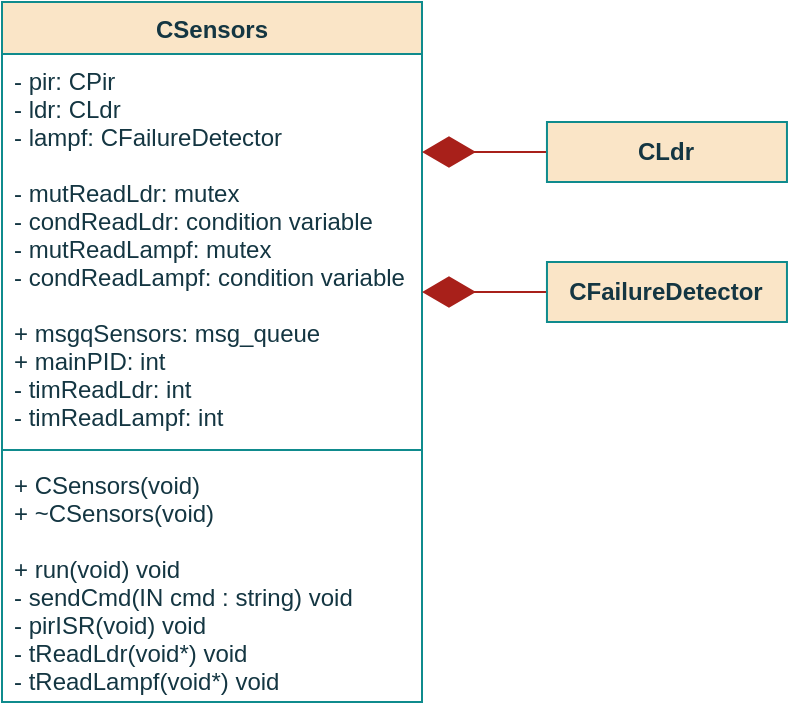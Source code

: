 <mxfile version="16.0.0" type="github" pages="7">
  <diagram id="fdSmBV78nnwIcxZWc0c9" name="class">
    <mxGraphModel dx="643" dy="364" grid="1" gridSize="10" guides="1" tooltips="1" connect="1" arrows="1" fold="1" page="1" pageScale="1" pageWidth="850" pageHeight="1100" math="0" shadow="0">
      <root>
        <mxCell id="0" />
        <mxCell id="1" parent="0" />
        <mxCell id="HV8fmyC_HNrwRBPpIRvl-1" value="CSensors" style="swimlane;fontStyle=1;align=center;verticalAlign=top;childLayout=stackLayout;horizontal=1;startSize=26;horizontalStack=0;resizeParent=1;resizeParentMax=0;resizeLast=0;collapsible=1;marginBottom=0;fillColor=#FAE5C7;strokeColor=#0F8B8D;fontColor=#143642;" vertex="1" parent="1">
          <mxGeometry x="320" y="80" width="210" height="350" as="geometry" />
        </mxCell>
        <mxCell id="HV8fmyC_HNrwRBPpIRvl-2" value="- pir: CPir&#xa;- ldr: CLdr&#xa;- lampf: CFailureDetector&#xa;&#xa;- mutReadLdr: mutex&#xa;- condReadLdr: condition variable&#xa;- mutReadLampf: mutex&#xa;- condReadLampf: condition variable&#xa;&#xa;+ msgqSensors: msg_queue&#xa;+ mainPID: int&#xa;- timReadLdr: int&#xa;- timReadLampf: int&#xa;&#xa;&#xa;" style="text;strokeColor=none;fillColor=none;align=left;verticalAlign=top;spacingLeft=4;spacingRight=4;overflow=hidden;rotatable=0;points=[[0,0.5],[1,0.5]];portConstraint=eastwest;fontColor=#143642;fontStyle=0" vertex="1" parent="HV8fmyC_HNrwRBPpIRvl-1">
          <mxGeometry y="26" width="210" height="194" as="geometry" />
        </mxCell>
        <mxCell id="HV8fmyC_HNrwRBPpIRvl-3" value="" style="line;strokeWidth=1;fillColor=none;align=left;verticalAlign=middle;spacingTop=-1;spacingLeft=3;spacingRight=3;rotatable=0;labelPosition=right;points=[];portConstraint=eastwest;labelBackgroundColor=#DAD2D8;strokeColor=#0F8B8D;fontColor=#143642;" vertex="1" parent="HV8fmyC_HNrwRBPpIRvl-1">
          <mxGeometry y="220" width="210" height="8" as="geometry" />
        </mxCell>
        <mxCell id="HV8fmyC_HNrwRBPpIRvl-4" value="+ CSensors(void)&#xa;+ ~CSensors(void)&#xa;&#xa;+ run(void) void&#xa;- sendCmd(IN cmd : string) void&#xa;- pirISR(void) void&#xa;- tReadLdr(void*) void&#xa;- tReadLampf(void*) void&#xa;&#xa;&#xa;&#xa;&#xa;" style="text;strokeColor=none;fillColor=none;align=left;verticalAlign=top;spacingLeft=4;spacingRight=4;overflow=hidden;rotatable=0;points=[[0,0.5],[1,0.5]];portConstraint=eastwest;fontColor=#143642;spacing=2;fontStyle=0" vertex="1" parent="HV8fmyC_HNrwRBPpIRvl-1">
          <mxGeometry y="228" width="210" height="122" as="geometry" />
        </mxCell>
        <mxCell id="HV8fmyC_HNrwRBPpIRvl-5" value="" style="endArrow=diamondThin;endFill=1;endSize=24;html=1;rounded=0;sketch=0;fontColor=#143642;strokeColor=#A8201A;fillColor=#FAE5C7;exitX=0;exitY=0.5;exitDx=0;exitDy=0;" edge="1" parent="1">
          <mxGeometry width="160" relative="1" as="geometry">
            <mxPoint x="592.48" y="155" as="sourcePoint" />
            <mxPoint x="530" y="155" as="targetPoint" />
          </mxGeometry>
        </mxCell>
        <mxCell id="HV8fmyC_HNrwRBPpIRvl-6" value="CLdr" style="rounded=0;whiteSpace=wrap;html=1;sketch=0;fontColor=#143642;strokeColor=#0F8B8D;fillColor=#FAE5C7;fontStyle=1" vertex="1" parent="1">
          <mxGeometry x="592.48" y="140" width="120" height="30" as="geometry" />
        </mxCell>
        <mxCell id="HV8fmyC_HNrwRBPpIRvl-7" value="" style="endArrow=diamondThin;endFill=1;endSize=24;html=1;rounded=0;sketch=0;fontColor=#143642;strokeColor=#A8201A;fillColor=#FAE5C7;exitX=0;exitY=0.5;exitDx=0;exitDy=0;" edge="1" parent="1">
          <mxGeometry width="160" relative="1" as="geometry">
            <mxPoint x="592.48" y="225" as="sourcePoint" />
            <mxPoint x="530" y="225" as="targetPoint" />
          </mxGeometry>
        </mxCell>
        <mxCell id="HV8fmyC_HNrwRBPpIRvl-8" value="CFailureDetector" style="rounded=0;whiteSpace=wrap;html=1;sketch=0;fontColor=#143642;strokeColor=#0F8B8D;fillColor=#FAE5C7;fontStyle=1" vertex="1" parent="1">
          <mxGeometry x="592.48" y="210" width="120" height="30" as="geometry" />
        </mxCell>
      </root>
    </mxGraphModel>
  </diagram>
  <diagram id="vo8CCdLDu9ror5AgPQNq" name="constructor">
    <mxGraphModel dx="771" dy="437" grid="1" gridSize="10" guides="1" tooltips="1" connect="1" arrows="1" fold="1" page="1" pageScale="1" pageWidth="850" pageHeight="1100" math="0" shadow="0">
      <root>
        <mxCell id="dY0yFO3wvzVGIZuMnCoH-0" />
        <mxCell id="dY0yFO3wvzVGIZuMnCoH-1" parent="dY0yFO3wvzVGIZuMnCoH-0" />
        <mxCell id="dY0yFO3wvzVGIZuMnCoH-2" style="edgeStyle=orthogonalEdgeStyle;curved=0;rounded=1;sketch=0;orthogonalLoop=1;jettySize=auto;html=1;exitX=0.5;exitY=1;exitDx=0;exitDy=0;fontSize=10;fontColor=#143642;strokeColor=#A8201A;fillColor=#FAE5C7;entryX=0.5;entryY=0;entryDx=0;entryDy=0;" edge="1" parent="dY0yFO3wvzVGIZuMnCoH-1" source="dY0yFO3wvzVGIZuMnCoH-3" target="dY0yFO3wvzVGIZuMnCoH-10">
          <mxGeometry relative="1" as="geometry">
            <mxPoint x="425" y="270" as="targetPoint" />
          </mxGeometry>
        </mxCell>
        <mxCell id="dY0yFO3wvzVGIZuMnCoH-3" value="&lt;div&gt;&lt;b&gt;Create CLdr &lt;/b&gt;&lt;i&gt;ldr&lt;/i&gt;&lt;br&gt;&lt;b&gt;&lt;/b&gt;&lt;/div&gt;&lt;div&gt;&lt;b&gt;Init &lt;/b&gt;&lt;i&gt;mutReadLdr&lt;/i&gt;&lt;b&gt;&lt;br&gt;&lt;/b&gt;&lt;/div&gt;&lt;div&gt;&lt;b&gt;Init&lt;/b&gt;  &lt;i&gt;condReadLdr&lt;/i&gt;&lt;/div&gt;" style="rounded=0;whiteSpace=wrap;html=1;sketch=0;fontColor=#143642;strokeColor=#0F8B8D;fillColor=#FAE5C7;fontFamily=Helvetica;align=center;" vertex="1" parent="dY0yFO3wvzVGIZuMnCoH-1">
          <mxGeometry x="345" y="190" width="160" height="50" as="geometry" />
        </mxCell>
        <mxCell id="dY0yFO3wvzVGIZuMnCoH-9" style="edgeStyle=orthogonalEdgeStyle;curved=0;rounded=1;sketch=0;orthogonalLoop=1;jettySize=auto;html=1;exitX=0.5;exitY=1;exitDx=0;exitDy=0;entryX=0.5;entryY=0;entryDx=0;entryDy=0;fontSize=10;fontColor=#143642;strokeColor=#A8201A;fillColor=#FAE5C7;" edge="1" parent="dY0yFO3wvzVGIZuMnCoH-1" source="dY0yFO3wvzVGIZuMnCoH-10" target="jv_c10XiMa1QM72tJMU1-0">
          <mxGeometry relative="1" as="geometry" />
        </mxCell>
        <mxCell id="dY0yFO3wvzVGIZuMnCoH-10" value="&lt;div&gt;&lt;b&gt;Create CFailureDet &lt;/b&gt;&lt;i&gt;lampf&lt;/i&gt;&lt;b&gt;&amp;nbsp;&lt;/b&gt;&lt;/div&gt;&lt;div&gt;&lt;div&gt;&lt;b&gt;Init &lt;/b&gt;&lt;i&gt;mutReadLampf&lt;/i&gt;&lt;b&gt;&lt;br&gt;&lt;/b&gt;&lt;/div&gt;&lt;div&gt;&lt;b&gt;Init&lt;/b&gt;  &lt;i&gt;condReadL&lt;/i&gt;&lt;i&gt;ampf&lt;/i&gt;&lt;/div&gt;&lt;/div&gt;" style="rounded=0;whiteSpace=wrap;html=1;sketch=0;fontColor=#143642;strokeColor=#0F8B8D;fillColor=#FAE5C7;fontFamily=Helvetica;align=center;" vertex="1" parent="dY0yFO3wvzVGIZuMnCoH-1">
          <mxGeometry x="345" y="260" width="160" height="60" as="geometry" />
        </mxCell>
        <mxCell id="-U9VWXAn4EiaNN1BEUiG-1" style="edgeStyle=orthogonalEdgeStyle;rounded=0;orthogonalLoop=1;jettySize=auto;html=1;exitX=0.5;exitY=1;exitDx=0;exitDy=0;entryX=0.5;entryY=0;entryDx=0;entryDy=0;strokeColor=#A8201A;" edge="1" parent="dY0yFO3wvzVGIZuMnCoH-1" target="-U9VWXAn4EiaNN1BEUiG-0">
          <mxGeometry relative="1" as="geometry">
            <mxPoint x="425" y="480" as="sourcePoint" />
          </mxGeometry>
        </mxCell>
        <mxCell id="OnQcYnKIbqPXPp1BFBYC-1" style="edgeStyle=orthogonalEdgeStyle;rounded=0;orthogonalLoop=1;jettySize=auto;html=1;exitX=0.5;exitY=1;exitDx=0;exitDy=0;entryX=0.5;entryY=0;entryDx=0;entryDy=0;strokeColor=#A8201A;" edge="1" parent="dY0yFO3wvzVGIZuMnCoH-1" source="OnQcYnKIbqPXPp1BFBYC-0" target="OnQcYnKIbqPXPp1BFBYC-2">
          <mxGeometry relative="1" as="geometry" />
        </mxCell>
        <mxCell id="OnQcYnKIbqPXPp1BFBYC-0" value="CSensors" style="ellipse;whiteSpace=wrap;html=1;fontFamily=Helvetica;fillColor=#FAE5C7;strokeColor=#0F8B8D;fontColor=#143642;fontStyle=1" vertex="1" parent="dY0yFO3wvzVGIZuMnCoH-1">
          <mxGeometry x="375.0" y="60" width="100" height="50" as="geometry" />
        </mxCell>
        <mxCell id="OnQcYnKIbqPXPp1BFBYC-3" style="edgeStyle=orthogonalEdgeStyle;rounded=0;orthogonalLoop=1;jettySize=auto;html=1;exitX=0.5;exitY=1;exitDx=0;exitDy=0;entryX=0.5;entryY=0;entryDx=0;entryDy=0;strokeColor=#A8201A;" edge="1" parent="dY0yFO3wvzVGIZuMnCoH-1" source="OnQcYnKIbqPXPp1BFBYC-2" target="dY0yFO3wvzVGIZuMnCoH-3">
          <mxGeometry relative="1" as="geometry" />
        </mxCell>
        <mxCell id="OnQcYnKIbqPXPp1BFBYC-2" value="&lt;div&gt;&lt;b&gt;Create CPir &lt;/b&gt;&lt;i&gt;pir&lt;/i&gt;&lt;br&gt;&lt;/div&gt;" style="rounded=0;whiteSpace=wrap;html=1;sketch=0;fontColor=#143642;strokeColor=#0F8B8D;fillColor=#FAE5C7;fontFamily=Helvetica;align=center;" vertex="1" parent="dY0yFO3wvzVGIZuMnCoH-1">
          <mxGeometry x="345" y="140" width="160" height="30" as="geometry" />
        </mxCell>
        <mxCell id="-U9VWXAn4EiaNN1BEUiG-0" value="end" style="ellipse;whiteSpace=wrap;html=1;fillColor=#FAE5C7;strokeColor=#0F8B8D;fontColor=#143642;fontStyle=1" vertex="1" parent="dY0yFO3wvzVGIZuMnCoH-1">
          <mxGeometry x="401" y="500" width="48" height="30" as="geometry" />
        </mxCell>
        <mxCell id="jv_c10XiMa1QM72tJMU1-2" style="edgeStyle=orthogonalEdgeStyle;rounded=0;orthogonalLoop=1;jettySize=auto;html=1;exitX=0.5;exitY=1;exitDx=0;exitDy=0;entryX=0.5;entryY=0;entryDx=0;entryDy=0;strokeColor=#A8201A;" edge="1" parent="dY0yFO3wvzVGIZuMnCoH-1" source="jv_c10XiMa1QM72tJMU1-0">
          <mxGeometry relative="1" as="geometry">
            <mxPoint x="425" y="400" as="targetPoint" />
          </mxGeometry>
        </mxCell>
        <mxCell id="jv_c10XiMa1QM72tJMU1-0" value="&lt;div&gt;&lt;b&gt;Create &lt;/b&gt;&lt;i&gt;tReadLdr&lt;/i&gt;&lt;br&gt;&lt;div&gt;&lt;b&gt;Create&lt;/b&gt;&lt;i&gt;&lt;b&gt; &lt;/b&gt;tReadL&lt;/i&gt;&lt;i&gt;ampf&lt;/i&gt;&lt;/div&gt;&lt;/div&gt;" style="rounded=0;whiteSpace=wrap;html=1;sketch=0;fontColor=#143642;strokeColor=#0F8B8D;fillColor=#FAE5C7;fontFamily=Helvetica;align=center;" vertex="1" parent="dY0yFO3wvzVGIZuMnCoH-1">
          <mxGeometry x="345" y="340" width="160" height="40" as="geometry" />
        </mxCell>
      </root>
    </mxGraphModel>
  </diagram>
  <diagram id="njHMV8kPld7CXhNWZW5Z" name="run">
    <mxGraphModel dx="540" dy="306" grid="1" gridSize="10" guides="1" tooltips="1" connect="1" arrows="1" fold="1" page="1" pageScale="1" pageWidth="850" pageHeight="1100" math="0" shadow="0">
      <root>
        <mxCell id="8f1CIgyUeircamB1Tvem-0" />
        <mxCell id="8f1CIgyUeircamB1Tvem-1" parent="8f1CIgyUeircamB1Tvem-0" />
        <mxCell id="UV2Amg9p5ugO5gDsTTpo-1" style="edgeStyle=orthogonalEdgeStyle;rounded=0;orthogonalLoop=1;jettySize=auto;html=1;exitX=0.5;exitY=1;exitDx=0;exitDy=0;entryX=0.5;entryY=0;entryDx=0;entryDy=0;strokeColor=#A8201A;" edge="1" parent="8f1CIgyUeircamB1Tvem-1" source="8f1CIgyUeircamB1Tvem-2" target="UV2Amg9p5ugO5gDsTTpo-0">
          <mxGeometry relative="1" as="geometry" />
        </mxCell>
        <mxCell id="8f1CIgyUeircamB1Tvem-2" value="&lt;div&gt;&lt;b&gt;Join &lt;/b&gt;&lt;i&gt;tReadLdr&lt;/i&gt;&lt;/div&gt;&lt;div&gt;&lt;b&gt;Join &lt;/b&gt;&lt;i&gt;tReadLampf&lt;/i&gt;&lt;/div&gt;" style="rounded=0;whiteSpace=wrap;html=1;sketch=0;fontColor=#143642;strokeColor=#0F8B8D;fillColor=#FAE5C7;fontFamily=Helvetica;align=center;" vertex="1" parent="8f1CIgyUeircamB1Tvem-1">
          <mxGeometry x="345" y="240" width="160" height="40" as="geometry" />
        </mxCell>
        <mxCell id="9rgZsYF5ijI-qCmeDJ5R-1" style="edgeStyle=orthogonalEdgeStyle;rounded=0;orthogonalLoop=1;jettySize=auto;html=1;exitX=0.5;exitY=1;exitDx=0;exitDy=0;entryX=0.5;entryY=0;entryDx=0;entryDy=0;strokeColor=#A8201A;" edge="1" parent="8f1CIgyUeircamB1Tvem-1" source="9rgZsYF5ijI-qCmeDJ5R-0" target="qszvlfSGNgG7UL-0clkH-2">
          <mxGeometry relative="1" as="geometry" />
        </mxCell>
        <mxCell id="9rgZsYF5ijI-qCmeDJ5R-0" value="Run" style="ellipse;whiteSpace=wrap;html=1;fontFamily=Helvetica;fillColor=#FAE5C7;strokeColor=#0F8B8D;fontColor=#143642;fontStyle=1" vertex="1" parent="8f1CIgyUeircamB1Tvem-1">
          <mxGeometry x="375.0" y="60" width="100" height="50" as="geometry" />
        </mxCell>
        <mxCell id="UV2Amg9p5ugO5gDsTTpo-0" value="end" style="ellipse;whiteSpace=wrap;html=1;fillColor=#FAE5C7;strokeColor=#0F8B8D;fontColor=#143642;fontStyle=1" vertex="1" parent="8f1CIgyUeircamB1Tvem-1">
          <mxGeometry x="401" y="300" width="48" height="30" as="geometry" />
        </mxCell>
        <mxCell id="qszvlfSGNgG7UL-0clkH-3" style="edgeStyle=orthogonalEdgeStyle;rounded=0;orthogonalLoop=1;jettySize=auto;html=1;exitX=0.5;exitY=1;exitDx=0;exitDy=0;entryX=0.5;entryY=0;entryDx=0;entryDy=0;strokeColor=#A8201A;" edge="1" parent="8f1CIgyUeircamB1Tvem-1" source="qszvlfSGNgG7UL-0clkH-0" target="8f1CIgyUeircamB1Tvem-2">
          <mxGeometry relative="1" as="geometry" />
        </mxCell>
        <mxCell id="qszvlfSGNgG7UL-0clkH-0" value="setTimer(&lt;span style=&quot;font-weight: normal&quot;&gt;&lt;i&gt;timReadLampf)&lt;/i&gt;&lt;/span&gt;" style="shape=process;whiteSpace=wrap;html=1;backgroundOutline=1;rounded=0;sketch=0;fontColor=#143642;strokeColor=#0F8B8D;fillColor=#FAE5C7;fontStyle=1;size=0.062;" vertex="1" parent="8f1CIgyUeircamB1Tvem-1">
          <mxGeometry x="345" y="190" width="160" height="30" as="geometry" />
        </mxCell>
        <mxCell id="qszvlfSGNgG7UL-0clkH-1" style="edgeStyle=orthogonalEdgeStyle;rounded=0;orthogonalLoop=1;jettySize=auto;html=1;exitX=0.5;exitY=1;exitDx=0;exitDy=0;entryX=0.5;entryY=0;entryDx=0;entryDy=0;strokeColor=#A8201A;" edge="1" parent="8f1CIgyUeircamB1Tvem-1" source="qszvlfSGNgG7UL-0clkH-2" target="qszvlfSGNgG7UL-0clkH-0">
          <mxGeometry relative="1" as="geometry" />
        </mxCell>
        <mxCell id="qszvlfSGNgG7UL-0clkH-2" value="setTimer(&lt;span style=&quot;font-weight: normal&quot;&gt;&lt;i&gt;timReadLdr)&lt;/i&gt;&lt;/span&gt;" style="shape=process;whiteSpace=wrap;html=1;backgroundOutline=1;rounded=0;sketch=0;fontColor=#143642;strokeColor=#0F8B8D;fillColor=#FAE5C7;fontStyle=1" vertex="1" parent="8f1CIgyUeircamB1Tvem-1">
          <mxGeometry x="345" y="140" width="160" height="30" as="geometry" />
        </mxCell>
      </root>
    </mxGraphModel>
  </diagram>
  <diagram id="Jk55HIMvydQ56T4ev-SA" name="sendcmd">
    <mxGraphModel dx="540" dy="306" grid="1" gridSize="10" guides="1" tooltips="1" connect="1" arrows="1" fold="1" page="1" pageScale="1" pageWidth="850" pageHeight="1100" math="0" shadow="0">
      <root>
        <mxCell id="_E8ncHfvz8yd1UJj6TRe-0" />
        <mxCell id="_E8ncHfvz8yd1UJj6TRe-1" parent="_E8ncHfvz8yd1UJj6TRe-0" />
        <mxCell id="_E8ncHfvz8yd1UJj6TRe-2" value="Send &lt;span style=&quot;font-weight: normal&quot;&gt;&lt;i&gt;cmd &lt;/i&gt;&lt;/span&gt;to &lt;span style=&quot;font-weight: normal&quot;&gt;&lt;i&gt;msgqSensors&lt;/i&gt;&lt;/span&gt;" style="shape=process;whiteSpace=wrap;html=1;backgroundOutline=1;rounded=0;sketch=0;fontColor=#143642;strokeColor=#0F8B8D;fillColor=#FAE5C7;fontStyle=1;size=0;" vertex="1" parent="_E8ncHfvz8yd1UJj6TRe-1">
          <mxGeometry x="340" y="80" width="170" height="30" as="geometry" />
        </mxCell>
        <mxCell id="_E8ncHfvz8yd1UJj6TRe-3" style="edgeStyle=orthogonalEdgeStyle;curved=0;rounded=1;sketch=0;orthogonalLoop=1;jettySize=auto;html=1;exitX=0.5;exitY=1;exitDx=0;exitDy=0;entryX=0.5;entryY=0;entryDx=0;entryDy=0;fontColor=#143642;strokeColor=#A8201A;fillColor=#FAE5C7;" edge="1" parent="_E8ncHfvz8yd1UJj6TRe-1" source="_E8ncHfvz8yd1UJj6TRe-2" target="_E8ncHfvz8yd1UJj6TRe-5">
          <mxGeometry relative="1" as="geometry">
            <mxPoint x="439.79" y="110" as="sourcePoint" />
            <mxPoint x="429.68" y="130" as="targetPoint" />
          </mxGeometry>
        </mxCell>
        <mxCell id="_E8ncHfvz8yd1UJj6TRe-4" style="edgeStyle=orthogonalEdgeStyle;curved=0;rounded=1;sketch=0;orthogonalLoop=1;jettySize=auto;html=1;exitX=0.5;exitY=1;exitDx=0;exitDy=0;entryX=0.5;entryY=0;entryDx=0;entryDy=0;fontColor=#143642;strokeColor=#A8201A;fillColor=#FAE5C7;" edge="1" parent="_E8ncHfvz8yd1UJj6TRe-1" source="_E8ncHfvz8yd1UJj6TRe-5" target="_E8ncHfvz8yd1UJj6TRe-8">
          <mxGeometry relative="1" as="geometry" />
        </mxCell>
        <mxCell id="_E8ncHfvz8yd1UJj6TRe-5" value="sendSignal(&lt;span style=&quot;font-weight: normal&quot;&gt;&lt;i&gt;mainPID, SIGUSR1)&lt;br&gt;&lt;/i&gt;&lt;/span&gt;" style="shape=process;whiteSpace=wrap;html=1;backgroundOutline=1;rounded=0;sketch=0;fontColor=#143642;strokeColor=#0F8B8D;fillColor=#FAE5C7;fontStyle=1" vertex="1" parent="_E8ncHfvz8yd1UJj6TRe-1">
          <mxGeometry x="340" y="130" width="170" height="30" as="geometry" />
        </mxCell>
        <mxCell id="_E8ncHfvz8yd1UJj6TRe-6" style="edgeStyle=orthogonalEdgeStyle;curved=0;rounded=1;sketch=0;orthogonalLoop=1;jettySize=auto;html=1;exitX=0.5;exitY=1;exitDx=0;exitDy=0;entryX=0.5;entryY=0;entryDx=0;entryDy=0;fontColor=#143642;strokeColor=#A8201A;fillColor=#FAE5C7;" edge="1" parent="_E8ncHfvz8yd1UJj6TRe-1" source="_E8ncHfvz8yd1UJj6TRe-7" target="_E8ncHfvz8yd1UJj6TRe-2">
          <mxGeometry relative="1" as="geometry" />
        </mxCell>
        <mxCell id="_E8ncHfvz8yd1UJj6TRe-7" value="&lt;div&gt;sendCmd&lt;/div&gt;&lt;div&gt;&lt;br&gt;&lt;/div&gt;&lt;div&gt;IN: &lt;i&gt;&lt;span style=&quot;font-weight: normal&quot;&gt;cmd&lt;/span&gt;&lt;/i&gt;&lt;br&gt;&lt;/div&gt;" style="ellipse;whiteSpace=wrap;html=1;fontFamily=Helvetica;fillColor=#FAE5C7;strokeColor=#0F8B8D;fontColor=#143642;fontStyle=1" vertex="1" parent="_E8ncHfvz8yd1UJj6TRe-1">
          <mxGeometry x="375.0" y="10" width="100" height="50" as="geometry" />
        </mxCell>
        <mxCell id="_E8ncHfvz8yd1UJj6TRe-8" value="end" style="ellipse;whiteSpace=wrap;html=1;fontFamily=Helvetica;fillColor=#FAE5C7;strokeColor=#0F8B8D;fontColor=#143642;fontStyle=1" vertex="1" parent="_E8ncHfvz8yd1UJj6TRe-1">
          <mxGeometry x="398" y="180" width="55" height="30" as="geometry" />
        </mxCell>
      </root>
    </mxGraphModel>
  </diagram>
  <diagram id="1QlWFhlJIF0aSkWKEbih" name="treadldr">
    <mxGraphModel dx="1350" dy="764" grid="1" gridSize="10" guides="1" tooltips="1" connect="1" arrows="1" fold="1" page="1" pageScale="1" pageWidth="850" pageHeight="1100" math="0" shadow="0">
      <root>
        <mxCell id="fUM5ReKku75ZZo18DiIR-0" />
        <mxCell id="fUM5ReKku75ZZo18DiIR-1" parent="fUM5ReKku75ZZo18DiIR-0" />
        <mxCell id="fUM5ReKku75ZZo18DiIR-2" value="" style="edgeStyle=orthogonalEdgeStyle;rounded=1;orthogonalLoop=1;jettySize=auto;html=1;strokeColor=#A8201A;fontFamily=Helvetica;labelBackgroundColor=#DAD2D8;fontColor=#143642;entryX=0.5;entryY=0;entryDx=0;entryDy=0;startArrow=none;" edge="1" parent="fUM5ReKku75ZZo18DiIR-1" source="fUM5ReKku75ZZo18DiIR-20" target="fUM5ReKku75ZZo18DiIR-25">
          <mxGeometry relative="1" as="geometry">
            <mxPoint x="429.62" y="320" as="targetPoint" />
            <Array as="points" />
          </mxGeometry>
        </mxCell>
        <mxCell id="fUM5ReKku75ZZo18DiIR-3" style="edgeStyle=orthogonalEdgeStyle;curved=0;rounded=1;sketch=0;orthogonalLoop=1;jettySize=auto;html=1;exitX=0.5;exitY=1;exitDx=0;exitDy=0;entryX=0.5;entryY=0;entryDx=0;entryDy=0;fontColor=#143642;strokeColor=#A8201A;fillColor=#FAE5C7;" edge="1" parent="fUM5ReKku75ZZo18DiIR-1" source="fUM5ReKku75ZZo18DiIR-4" target="fUM5ReKku75ZZo18DiIR-29">
          <mxGeometry relative="1" as="geometry" />
        </mxCell>
        <mxCell id="fUM5ReKku75ZZo18DiIR-4" value="tReadLdr" style="ellipse;whiteSpace=wrap;html=1;fontFamily=Helvetica;fillColor=#FAE5C7;strokeColor=#0F8B8D;fontColor=#143642;fontStyle=1" vertex="1" parent="fUM5ReKku75ZZo18DiIR-1">
          <mxGeometry x="379.62" y="60" width="100" height="50" as="geometry" />
        </mxCell>
        <mxCell id="fUM5ReKku75ZZo18DiIR-5" value="" style="edgeStyle=orthogonalEdgeStyle;rounded=1;orthogonalLoop=1;jettySize=auto;html=1;strokeColor=#A8201A;fontFamily=Helvetica;labelBackgroundColor=#DAD2D8;fontColor=#143642;exitX=0.5;exitY=1;exitDx=0;exitDy=0;entryX=0;entryY=0.5;entryDx=0;entryDy=0;" edge="1" parent="fUM5ReKku75ZZo18DiIR-1" source="fUM5ReKku75ZZo18DiIR-14" target="fUM5ReKku75ZZo18DiIR-15">
          <mxGeometry relative="1" as="geometry">
            <mxPoint x="315.315" y="660" as="sourcePoint" />
          </mxGeometry>
        </mxCell>
        <mxCell id="fUM5ReKku75ZZo18DiIR-6" value="&lt;i&gt;luxState != oldLuxState?&lt;br&gt;&lt;/i&gt;" style="rhombus;whiteSpace=wrap;html=1;rounded=0;sketch=0;fontColor=#143642;strokeColor=#0F8B8D;fillColor=#FAE5C7;" vertex="1" parent="fUM5ReKku75ZZo18DiIR-1">
          <mxGeometry x="380" y="440" width="100" height="90" as="geometry" />
        </mxCell>
        <mxCell id="fUM5ReKku75ZZo18DiIR-7" value="Returns &lt;i&gt;luxState&lt;/i&gt;" style="edgeStyle=orthogonalEdgeStyle;curved=0;rounded=1;sketch=0;orthogonalLoop=1;jettySize=auto;html=1;entryX=0.5;entryY=0;entryDx=0;entryDy=0;fontColor=#143642;strokeColor=#A8201A;fillColor=#FAE5C7;exitX=0.5;exitY=1;exitDx=0;exitDy=0;" edge="1" parent="fUM5ReKku75ZZo18DiIR-1" source="fUM5ReKku75ZZo18DiIR-21" target="fUM5ReKku75ZZo18DiIR-27">
          <mxGeometry relative="1" as="geometry">
            <mxPoint x="420.21" y="370" as="sourcePoint" />
          </mxGeometry>
        </mxCell>
        <mxCell id="fUM5ReKku75ZZo18DiIR-8" style="edgeStyle=orthogonalEdgeStyle;curved=0;rounded=1;sketch=0;orthogonalLoop=1;jettySize=auto;html=1;exitX=0;exitY=0.5;exitDx=0;exitDy=0;entryX=0.5;entryY=0;entryDx=0;entryDy=0;fontColor=#143642;strokeColor=#A8201A;fillColor=#FAE5C7;" edge="1" parent="fUM5ReKku75ZZo18DiIR-1" source="fUM5ReKku75ZZo18DiIR-6" target="fUM5ReKku75ZZo18DiIR-12">
          <mxGeometry relative="1" as="geometry">
            <mxPoint x="380.21" y="510" as="sourcePoint" />
            <mxPoint x="325.105" y="520" as="targetPoint" />
          </mxGeometry>
        </mxCell>
        <mxCell id="fUM5ReKku75ZZo18DiIR-9" value="Yes" style="edgeLabel;html=1;align=center;verticalAlign=middle;resizable=0;points=[];fontColor=#143642;" vertex="1" connectable="0" parent="fUM5ReKku75ZZo18DiIR-8">
          <mxGeometry x="-0.647" y="-2" relative="1" as="geometry">
            <mxPoint as="offset" />
          </mxGeometry>
        </mxCell>
        <mxCell id="fUM5ReKku75ZZo18DiIR-10" style="edgeStyle=orthogonalEdgeStyle;curved=0;rounded=1;sketch=0;orthogonalLoop=1;jettySize=auto;html=1;exitX=1;exitY=0.5;exitDx=0;exitDy=0;fontColor=#143642;strokeColor=#A8201A;fillColor=#FAE5C7;entryX=1;entryY=0.5;entryDx=0;entryDy=0;" edge="1" parent="fUM5ReKku75ZZo18DiIR-1" source="fUM5ReKku75ZZo18DiIR-6" target="fUM5ReKku75ZZo18DiIR-15">
          <mxGeometry relative="1" as="geometry">
            <mxPoint x="480.21" y="510" as="sourcePoint" />
            <mxPoint x="500" y="690" as="targetPoint" />
            <Array as="points">
              <mxPoint x="540" y="485" />
              <mxPoint x="540" y="630" />
            </Array>
          </mxGeometry>
        </mxCell>
        <mxCell id="fUM5ReKku75ZZo18DiIR-11" value="No" style="edgeLabel;html=1;align=center;verticalAlign=middle;resizable=0;points=[];fontColor=#143642;" vertex="1" connectable="0" parent="fUM5ReKku75ZZo18DiIR-10">
          <mxGeometry x="-0.572" y="1" relative="1" as="geometry">
            <mxPoint x="-46" y="-5" as="offset" />
          </mxGeometry>
        </mxCell>
        <mxCell id="fUM5ReKku75ZZo18DiIR-12" value="&lt;div&gt;sendCmd&lt;/div&gt;&lt;div&gt;(&lt;span style=&quot;font-weight: normal&quot;&gt;&lt;i&gt;ldr&lt;/i&gt;&lt;/span&gt;.&lt;span style=&quot;font-weight: normal&quot;&gt;getStateCmd()&lt;b&gt;)&lt;/b&gt;&lt;/span&gt;&lt;/div&gt;" style="shape=process;whiteSpace=wrap;html=1;backgroundOutline=1;rounded=0;sketch=0;fontColor=#143642;strokeColor=#0F8B8D;fillColor=#FAE5C7;fontStyle=1" vertex="1" parent="fUM5ReKku75ZZo18DiIR-1">
          <mxGeometry x="239.62" y="530" width="140" height="30" as="geometry" />
        </mxCell>
        <mxCell id="fUM5ReKku75ZZo18DiIR-13" style="edgeStyle=orthogonalEdgeStyle;curved=0;rounded=1;sketch=0;orthogonalLoop=1;jettySize=auto;html=1;exitX=0.5;exitY=1;exitDx=0;exitDy=0;entryX=0.5;entryY=0;entryDx=0;entryDy=0;fontColor=#143642;strokeColor=#A8201A;fillColor=#FAE5C7;" edge="1" parent="fUM5ReKku75ZZo18DiIR-1" source="fUM5ReKku75ZZo18DiIR-12" target="fUM5ReKku75ZZo18DiIR-14">
          <mxGeometry relative="1" as="geometry">
            <mxPoint x="325.32" y="560" as="sourcePoint" />
          </mxGeometry>
        </mxCell>
        <mxCell id="fUM5ReKku75ZZo18DiIR-14" value="&lt;i&gt;oldLuxState &amp;lt;- luxState&lt;/i&gt;" style="rounded=0;whiteSpace=wrap;html=1;sketch=0;fontColor=#143642;strokeColor=#0F8B8D;fillColor=#FAE5C7;fontFamily=Helvetica;" vertex="1" parent="fUM5ReKku75ZZo18DiIR-1">
          <mxGeometry x="239.62" y="580" width="140.38" height="30" as="geometry" />
        </mxCell>
        <mxCell id="fUM5ReKku75ZZo18DiIR-15" value="1" style="ellipse;whiteSpace=wrap;html=1;fontFamily=Helvetica;fillColor=#FAE5C7;strokeColor=#0F8B8D;fontColor=#143642;fontStyle=1" vertex="1" parent="fUM5ReKku75ZZo18DiIR-1">
          <mxGeometry x="419.62" y="620" width="20" height="20" as="geometry" />
        </mxCell>
        <mxCell id="fUM5ReKku75ZZo18DiIR-16" value="" style="endArrow=none;dashed=1;html=1;dashPattern=1 3;strokeWidth=2;rounded=1;sketch=0;fontColor=#143642;fillColor=#FAE5C7;curved=0;entryX=0;entryY=0.5;entryDx=0;entryDy=0;exitX=1;exitY=1;exitDx=0;exitDy=0;exitPerimeter=0;" edge="1" parent="fUM5ReKku75ZZo18DiIR-1" source="fUM5ReKku75ZZo18DiIR-17" target="fUM5ReKku75ZZo18DiIR-12">
          <mxGeometry width="50" height="50" relative="1" as="geometry">
            <mxPoint x="190" y="510" as="sourcePoint" />
            <mxPoint x="210" y="530" as="targetPoint" />
          </mxGeometry>
        </mxCell>
        <mxCell id="fUM5ReKku75ZZo18DiIR-17" value="Send &lt;i style=&quot;font-size: 10px;&quot;&gt;cmd &lt;/i&gt;related to the current &lt;i style=&quot;font-size: 10px;&quot;&gt;luxState&lt;/i&gt;" style="shape=note;whiteSpace=wrap;html=1;backgroundOutline=1;darkOpacity=0.05;rounded=0;sketch=0;fontColor=#143642;strokeColor=#0F8B8D;fillColor=#FAE5C7;size=11;fontSize=10;" vertex="1" parent="fUM5ReKku75ZZo18DiIR-1">
          <mxGeometry x="100" y="470" width="110" height="50" as="geometry" />
        </mxCell>
        <mxCell id="fUM5ReKku75ZZo18DiIR-18" style="edgeStyle=orthogonalEdgeStyle;curved=0;rounded=1;sketch=0;orthogonalLoop=1;jettySize=auto;html=1;exitX=0;exitY=0.5;exitDx=0;exitDy=0;entryX=1;entryY=0.5;entryDx=0;entryDy=0;fontColor=#143642;strokeColor=#A8201A;fillColor=#FAE5C7;" edge="1" parent="fUM5ReKku75ZZo18DiIR-1" source="fUM5ReKku75ZZo18DiIR-19" target="fUM5ReKku75ZZo18DiIR-20">
          <mxGeometry relative="1" as="geometry" />
        </mxCell>
        <mxCell id="fUM5ReKku75ZZo18DiIR-19" value="1" style="ellipse;whiteSpace=wrap;html=1;fontFamily=Helvetica;fillColor=#FAE5C7;strokeColor=#0F8B8D;fontColor=#143642;fontStyle=1" vertex="1" parent="fUM5ReKku75ZZo18DiIR-1">
          <mxGeometry x="549.79" y="190" width="20" height="20" as="geometry" />
        </mxCell>
        <mxCell id="fUM5ReKku75ZZo18DiIR-20" value="" style="ellipse;whiteSpace=wrap;html=1;fontFamily=Helvetica;fillColor=#FAE5C7;strokeColor=#0F8B8D;fontColor=#143642;fontStyle=1" vertex="1" parent="fUM5ReKku75ZZo18DiIR-1">
          <mxGeometry x="420.0" y="190" width="20" height="20" as="geometry" />
        </mxCell>
        <mxCell id="fUM5ReKku75ZZo18DiIR-21" value="&lt;span style=&quot;font-weight: normal&quot;&gt;&lt;i&gt;ldr.&lt;/i&gt;&lt;/span&gt;getLuxState()" style="shape=process;whiteSpace=wrap;html=1;backgroundOutline=1;rounded=0;sketch=0;fontColor=#143642;strokeColor=#0F8B8D;fillColor=#FAE5C7;fontStyle=1" vertex="1" parent="fUM5ReKku75ZZo18DiIR-1">
          <mxGeometry x="360" y="330" width="140" height="30" as="geometry" />
        </mxCell>
        <mxCell id="fUM5ReKku75ZZo18DiIR-22" style="edgeStyle=orthogonalEdgeStyle;curved=0;rounded=1;sketch=0;orthogonalLoop=1;jettySize=auto;html=1;exitX=0.5;exitY=1;exitDx=0;exitDy=0;entryX=0.5;entryY=0;entryDx=0;entryDy=0;fontColor=#143642;strokeColor=#A8201A;fillColor=#FAE5C7;" edge="1" parent="fUM5ReKku75ZZo18DiIR-1" source="fUM5ReKku75ZZo18DiIR-23" target="fUM5ReKku75ZZo18DiIR-21">
          <mxGeometry relative="1" as="geometry" />
        </mxCell>
        <mxCell id="fUM5ReKku75ZZo18DiIR-23" value="&lt;b&gt;Wait&lt;/b&gt; for &lt;i&gt;condReadLdr&lt;/i&gt;" style="rounded=0;whiteSpace=wrap;html=1;sketch=0;fontColor=#143642;strokeColor=#0F8B8D;fillColor=#FAE5C7;fontFamily=Helvetica;" vertex="1" parent="fUM5ReKku75ZZo18DiIR-1">
          <mxGeometry x="359.73" y="280" width="140" height="30" as="geometry" />
        </mxCell>
        <mxCell id="fUM5ReKku75ZZo18DiIR-24" style="edgeStyle=orthogonalEdgeStyle;curved=0;rounded=1;sketch=0;orthogonalLoop=1;jettySize=auto;html=1;exitX=0.5;exitY=1;exitDx=0;exitDy=0;fontColor=#143642;strokeColor=#A8201A;fillColor=#FAE5C7;" edge="1" parent="fUM5ReKku75ZZo18DiIR-1" source="fUM5ReKku75ZZo18DiIR-25" target="fUM5ReKku75ZZo18DiIR-23">
          <mxGeometry relative="1" as="geometry" />
        </mxCell>
        <mxCell id="fUM5ReKku75ZZo18DiIR-25" value="&lt;b&gt;Lock&lt;/b&gt; &lt;i&gt;mutReadLdr&lt;/i&gt;" style="rounded=0;whiteSpace=wrap;html=1;sketch=0;fontColor=#143642;strokeColor=#0F8B8D;fillColor=#FAE5C7;fontFamily=Helvetica;" vertex="1" parent="fUM5ReKku75ZZo18DiIR-1">
          <mxGeometry x="359.51" y="230" width="140" height="30" as="geometry" />
        </mxCell>
        <mxCell id="fUM5ReKku75ZZo18DiIR-26" style="edgeStyle=orthogonalEdgeStyle;curved=0;rounded=1;sketch=0;orthogonalLoop=1;jettySize=auto;html=1;exitX=0.5;exitY=1;exitDx=0;exitDy=0;entryX=0.5;entryY=0;entryDx=0;entryDy=0;fontColor=#143642;strokeColor=#A8201A;fillColor=#FAE5C7;" edge="1" parent="fUM5ReKku75ZZo18DiIR-1" source="fUM5ReKku75ZZo18DiIR-27" target="fUM5ReKku75ZZo18DiIR-6">
          <mxGeometry relative="1" as="geometry" />
        </mxCell>
        <mxCell id="fUM5ReKku75ZZo18DiIR-27" value="&lt;b&gt;Unlock&lt;/b&gt; &lt;i&gt;mutReadLdr&lt;/i&gt;" style="rounded=0;whiteSpace=wrap;html=1;sketch=0;fontColor=#143642;strokeColor=#0F8B8D;fillColor=#FAE5C7;fontFamily=Helvetica;" vertex="1" parent="fUM5ReKku75ZZo18DiIR-1">
          <mxGeometry x="360" y="390" width="140" height="30" as="geometry" />
        </mxCell>
        <mxCell id="fUM5ReKku75ZZo18DiIR-28" style="edgeStyle=orthogonalEdgeStyle;curved=0;rounded=1;sketch=0;orthogonalLoop=1;jettySize=auto;html=1;exitX=0.5;exitY=1;exitDx=0;exitDy=0;entryX=0.5;entryY=0;entryDx=0;entryDy=0;fontSize=10;fontColor=#143642;strokeColor=#A8201A;fillColor=#FAE5C7;" edge="1" parent="fUM5ReKku75ZZo18DiIR-1" source="fUM5ReKku75ZZo18DiIR-29" target="fUM5ReKku75ZZo18DiIR-20">
          <mxGeometry relative="1" as="geometry" />
        </mxCell>
        <mxCell id="fUM5ReKku75ZZo18DiIR-29" value="&lt;i&gt;oldLuxState &amp;lt;- DAY&lt;br&gt;&lt;/i&gt;" style="rounded=0;whiteSpace=wrap;html=1;sketch=0;fontColor=#143642;strokeColor=#0F8B8D;fillColor=#FAE5C7;fontFamily=Helvetica;" vertex="1" parent="fUM5ReKku75ZZo18DiIR-1">
          <mxGeometry x="360" y="140" width="140" height="30" as="geometry" />
        </mxCell>
        <mxCell id="fUM5ReKku75ZZo18DiIR-30" value="" style="endArrow=none;dashed=1;html=1;dashPattern=1 3;strokeWidth=2;rounded=1;sketch=0;fontColor=#143642;fillColor=#FAE5C7;curved=0;entryX=0;entryY=0.5;entryDx=0;entryDy=0;exitX=0;exitY=0;exitDx=110;exitDy=30.5;exitPerimeter=0;" edge="1" parent="fUM5ReKku75ZZo18DiIR-1" source="fUM5ReKku75ZZo18DiIR-31" target="fUM5ReKku75ZZo18DiIR-29">
          <mxGeometry width="50" height="50" relative="1" as="geometry">
            <mxPoint x="280" y="200" as="sourcePoint" />
            <mxPoint x="340" y="205" as="targetPoint" />
          </mxGeometry>
        </mxCell>
        <mxCell id="fUM5ReKku75ZZo18DiIR-31" value="Create and initialize a &lt;b&gt;LuxState &lt;/b&gt;type variable with a random state " style="shape=note;whiteSpace=wrap;html=1;backgroundOutline=1;darkOpacity=0.05;rounded=0;sketch=0;fontColor=#143642;strokeColor=#0F8B8D;fillColor=#FAE5C7;size=11;fontSize=10;" vertex="1" parent="fUM5ReKku75ZZo18DiIR-1">
          <mxGeometry x="220" y="100" width="110" height="50" as="geometry" />
        </mxCell>
      </root>
    </mxGraphModel>
  </diagram>
  <diagram id="Cpeu0j9OQ8chOKf6RbOL" name="treadlampf">
    <mxGraphModel dx="1350" dy="764" grid="1" gridSize="10" guides="1" tooltips="1" connect="1" arrows="1" fold="1" page="1" pageScale="1" pageWidth="850" pageHeight="1100" math="0" shadow="0">
      <root>
        <mxCell id="zigaWoSxXJRtMxEm03bJ-0" />
        <mxCell id="zigaWoSxXJRtMxEm03bJ-1" parent="zigaWoSxXJRtMxEm03bJ-0" />
        <mxCell id="zigaWoSxXJRtMxEm03bJ-2" value="" style="edgeStyle=orthogonalEdgeStyle;rounded=1;orthogonalLoop=1;jettySize=auto;html=1;strokeColor=#A8201A;fontFamily=Helvetica;labelBackgroundColor=#DAD2D8;fontColor=#143642;entryX=0.5;entryY=0;entryDx=0;entryDy=0;startArrow=none;" edge="1" parent="zigaWoSxXJRtMxEm03bJ-1" source="zigaWoSxXJRtMxEm03bJ-16" target="zigaWoSxXJRtMxEm03bJ-21">
          <mxGeometry relative="1" as="geometry">
            <mxPoint x="429.62" y="270" as="targetPoint" />
            <Array as="points" />
          </mxGeometry>
        </mxCell>
        <mxCell id="zigaWoSxXJRtMxEm03bJ-3" style="edgeStyle=orthogonalEdgeStyle;curved=0;rounded=1;sketch=0;orthogonalLoop=1;jettySize=auto;html=1;exitX=0.5;exitY=1;exitDx=0;exitDy=0;entryX=0.5;entryY=0;entryDx=0;entryDy=0;fontColor=#143642;strokeColor=#A8201A;fillColor=#FAE5C7;" edge="1" parent="zigaWoSxXJRtMxEm03bJ-1" source="zigaWoSxXJRtMxEm03bJ-4">
          <mxGeometry relative="1" as="geometry">
            <mxPoint x="430" y="140" as="targetPoint" />
          </mxGeometry>
        </mxCell>
        <mxCell id="zigaWoSxXJRtMxEm03bJ-4" value="tReadLampf" style="ellipse;whiteSpace=wrap;html=1;fontFamily=Helvetica;fillColor=#FAE5C7;strokeColor=#0F8B8D;fontColor=#143642;fontStyle=1" vertex="1" parent="zigaWoSxXJRtMxEm03bJ-1">
          <mxGeometry x="379.62" y="60" width="100" height="50" as="geometry" />
        </mxCell>
        <mxCell id="zigaWoSxXJRtMxEm03bJ-5" value="" style="edgeStyle=orthogonalEdgeStyle;rounded=1;orthogonalLoop=1;jettySize=auto;html=1;strokeColor=#A8201A;fontFamily=Helvetica;labelBackgroundColor=#DAD2D8;fontColor=#143642;exitX=0.5;exitY=1;exitDx=0;exitDy=0;entryX=0;entryY=0.5;entryDx=0;entryDy=0;" edge="1" parent="zigaWoSxXJRtMxEm03bJ-1" source="zigaWoSxXJRtMxEm03bJ-12" target="zigaWoSxXJRtMxEm03bJ-13">
          <mxGeometry relative="1" as="geometry">
            <mxPoint x="309.81" y="560" as="sourcePoint" />
          </mxGeometry>
        </mxCell>
        <mxCell id="zigaWoSxXJRtMxEm03bJ-6" value="" style="rhombus;whiteSpace=wrap;html=1;rounded=0;sketch=0;fontColor=#143642;strokeColor=#0F8B8D;fillColor=#FAE5C7;" vertex="1" parent="zigaWoSxXJRtMxEm03bJ-1">
          <mxGeometry x="380" y="390" width="100" height="90" as="geometry" />
        </mxCell>
        <mxCell id="zigaWoSxXJRtMxEm03bJ-7" value="" style="edgeStyle=orthogonalEdgeStyle;curved=0;rounded=1;sketch=0;orthogonalLoop=1;jettySize=auto;html=1;entryX=0.5;entryY=0;entryDx=0;entryDy=0;fontColor=#143642;strokeColor=#A8201A;fillColor=#FAE5C7;exitX=0.5;exitY=1;exitDx=0;exitDy=0;" edge="1" parent="zigaWoSxXJRtMxEm03bJ-1" source="zigaWoSxXJRtMxEm03bJ-17" target="zigaWoSxXJRtMxEm03bJ-23">
          <mxGeometry relative="1" as="geometry">
            <mxPoint x="420.21" y="320" as="sourcePoint" />
          </mxGeometry>
        </mxCell>
        <mxCell id="zigaWoSxXJRtMxEm03bJ-8" style="edgeStyle=orthogonalEdgeStyle;curved=0;rounded=1;sketch=0;orthogonalLoop=1;jettySize=auto;html=1;exitX=0;exitY=0.5;exitDx=0;exitDy=0;entryX=0.5;entryY=0;entryDx=0;entryDy=0;fontColor=#143642;strokeColor=#A8201A;fillColor=#FAE5C7;" edge="1" parent="zigaWoSxXJRtMxEm03bJ-1" source="zigaWoSxXJRtMxEm03bJ-6" target="zigaWoSxXJRtMxEm03bJ-12">
          <mxGeometry relative="1" as="geometry">
            <mxPoint x="380.21" y="460" as="sourcePoint" />
            <mxPoint x="325.105" y="470" as="targetPoint" />
          </mxGeometry>
        </mxCell>
        <mxCell id="zigaWoSxXJRtMxEm03bJ-9" value="Yes" style="edgeLabel;html=1;align=center;verticalAlign=middle;resizable=0;points=[];fontColor=#143642;" vertex="1" connectable="0" parent="zigaWoSxXJRtMxEm03bJ-8">
          <mxGeometry x="-0.647" y="-2" relative="1" as="geometry">
            <mxPoint as="offset" />
          </mxGeometry>
        </mxCell>
        <mxCell id="zigaWoSxXJRtMxEm03bJ-10" style="edgeStyle=orthogonalEdgeStyle;curved=0;rounded=1;sketch=0;orthogonalLoop=1;jettySize=auto;html=1;exitX=1;exitY=0.5;exitDx=0;exitDy=0;fontColor=#143642;strokeColor=#A8201A;fillColor=#FAE5C7;entryX=1;entryY=0.5;entryDx=0;entryDy=0;" edge="1" parent="zigaWoSxXJRtMxEm03bJ-1" source="zigaWoSxXJRtMxEm03bJ-6" target="zigaWoSxXJRtMxEm03bJ-13">
          <mxGeometry relative="1" as="geometry">
            <mxPoint x="480.21" y="460" as="sourcePoint" />
            <mxPoint x="500" y="640" as="targetPoint" />
            <Array as="points">
              <mxPoint x="540" y="435" />
              <mxPoint x="540" y="530" />
            </Array>
          </mxGeometry>
        </mxCell>
        <mxCell id="zigaWoSxXJRtMxEm03bJ-11" value="No" style="edgeLabel;html=1;align=center;verticalAlign=middle;resizable=0;points=[];fontColor=#143642;" vertex="1" connectable="0" parent="zigaWoSxXJRtMxEm03bJ-10">
          <mxGeometry x="-0.572" y="1" relative="1" as="geometry">
            <mxPoint x="-35" y="1" as="offset" />
          </mxGeometry>
        </mxCell>
        <mxCell id="zigaWoSxXJRtMxEm03bJ-12" value="&lt;div&gt;sendCmd(&lt;span style=&quot;font-weight: normal&quot;&gt;&lt;i&gt;&quot;FAIL&quot;&lt;/i&gt;&lt;b&gt;)&lt;/b&gt;&lt;/span&gt;&lt;/div&gt;" style="shape=process;whiteSpace=wrap;html=1;backgroundOutline=1;rounded=0;sketch=0;fontColor=#143642;strokeColor=#0F8B8D;fillColor=#FAE5C7;fontStyle=1" vertex="1" parent="zigaWoSxXJRtMxEm03bJ-1">
          <mxGeometry x="239.62" y="480" width="140" height="30" as="geometry" />
        </mxCell>
        <mxCell id="zigaWoSxXJRtMxEm03bJ-13" value="1" style="ellipse;whiteSpace=wrap;html=1;fontFamily=Helvetica;fillColor=#FAE5C7;strokeColor=#0F8B8D;fontColor=#143642;fontStyle=1" vertex="1" parent="zigaWoSxXJRtMxEm03bJ-1">
          <mxGeometry x="419.62" y="520" width="20" height="20" as="geometry" />
        </mxCell>
        <mxCell id="zigaWoSxXJRtMxEm03bJ-14" style="edgeStyle=orthogonalEdgeStyle;curved=0;rounded=1;sketch=0;orthogonalLoop=1;jettySize=auto;html=1;exitX=0;exitY=0.5;exitDx=0;exitDy=0;entryX=1;entryY=0.5;entryDx=0;entryDy=0;fontColor=#143642;strokeColor=#A8201A;fillColor=#FAE5C7;" edge="1" parent="zigaWoSxXJRtMxEm03bJ-1" source="zigaWoSxXJRtMxEm03bJ-15" target="zigaWoSxXJRtMxEm03bJ-16">
          <mxGeometry relative="1" as="geometry" />
        </mxCell>
        <mxCell id="zigaWoSxXJRtMxEm03bJ-15" value="1" style="ellipse;whiteSpace=wrap;html=1;fontFamily=Helvetica;fillColor=#FAE5C7;strokeColor=#0F8B8D;fontColor=#143642;fontStyle=1" vertex="1" parent="zigaWoSxXJRtMxEm03bJ-1">
          <mxGeometry x="549.79" y="140" width="20" height="20" as="geometry" />
        </mxCell>
        <mxCell id="zigaWoSxXJRtMxEm03bJ-16" value="" style="ellipse;whiteSpace=wrap;html=1;fontFamily=Helvetica;fillColor=#FAE5C7;strokeColor=#0F8B8D;fontColor=#143642;fontStyle=1" vertex="1" parent="zigaWoSxXJRtMxEm03bJ-1">
          <mxGeometry x="420.0" y="140" width="20" height="20" as="geometry" />
        </mxCell>
        <mxCell id="zigaWoSxXJRtMxEm03bJ-17" value="" style="shape=process;whiteSpace=wrap;html=1;backgroundOutline=1;rounded=0;sketch=0;fontColor=#143642;strokeColor=#0F8B8D;fillColor=#FAE5C7;fontStyle=1" vertex="1" parent="zigaWoSxXJRtMxEm03bJ-1">
          <mxGeometry x="360" y="280" width="140" height="30" as="geometry" />
        </mxCell>
        <mxCell id="zigaWoSxXJRtMxEm03bJ-18" style="edgeStyle=orthogonalEdgeStyle;curved=0;rounded=1;sketch=0;orthogonalLoop=1;jettySize=auto;html=1;exitX=0.5;exitY=1;exitDx=0;exitDy=0;entryX=0.5;entryY=0;entryDx=0;entryDy=0;fontColor=#143642;strokeColor=#A8201A;fillColor=#FAE5C7;" edge="1" parent="zigaWoSxXJRtMxEm03bJ-1" source="zigaWoSxXJRtMxEm03bJ-19" target="zigaWoSxXJRtMxEm03bJ-17">
          <mxGeometry relative="1" as="geometry" />
        </mxCell>
        <mxCell id="zigaWoSxXJRtMxEm03bJ-19" value="&lt;b&gt;Wait&lt;/b&gt; for &lt;i&gt;condReadL&lt;/i&gt;&lt;i&gt;ampf&lt;/i&gt;" style="rounded=0;whiteSpace=wrap;html=1;sketch=0;fontColor=#143642;strokeColor=#0F8B8D;fillColor=#FAE5C7;fontFamily=Helvetica;" vertex="1" parent="zigaWoSxXJRtMxEm03bJ-1">
          <mxGeometry x="359.73" y="230" width="140" height="30" as="geometry" />
        </mxCell>
        <mxCell id="zigaWoSxXJRtMxEm03bJ-20" style="edgeStyle=orthogonalEdgeStyle;curved=0;rounded=1;sketch=0;orthogonalLoop=1;jettySize=auto;html=1;exitX=0.5;exitY=1;exitDx=0;exitDy=0;fontColor=#143642;strokeColor=#A8201A;fillColor=#FAE5C7;" edge="1" parent="zigaWoSxXJRtMxEm03bJ-1" source="zigaWoSxXJRtMxEm03bJ-21" target="zigaWoSxXJRtMxEm03bJ-19">
          <mxGeometry relative="1" as="geometry" />
        </mxCell>
        <mxCell id="zigaWoSxXJRtMxEm03bJ-21" value="&lt;b&gt;Lock&lt;/b&gt; &lt;i&gt;mutReadLampf&lt;/i&gt;" style="rounded=0;whiteSpace=wrap;html=1;sketch=0;fontColor=#143642;strokeColor=#0F8B8D;fillColor=#FAE5C7;fontFamily=Helvetica;" vertex="1" parent="zigaWoSxXJRtMxEm03bJ-1">
          <mxGeometry x="359.51" y="180" width="140" height="30" as="geometry" />
        </mxCell>
        <mxCell id="zigaWoSxXJRtMxEm03bJ-22" style="edgeStyle=orthogonalEdgeStyle;curved=0;rounded=1;sketch=0;orthogonalLoop=1;jettySize=auto;html=1;exitX=0.5;exitY=1;exitDx=0;exitDy=0;entryX=0.5;entryY=0;entryDx=0;entryDy=0;fontColor=#143642;strokeColor=#A8201A;fillColor=#FAE5C7;" edge="1" parent="zigaWoSxXJRtMxEm03bJ-1" source="zigaWoSxXJRtMxEm03bJ-23" target="zigaWoSxXJRtMxEm03bJ-6">
          <mxGeometry relative="1" as="geometry" />
        </mxCell>
        <mxCell id="zigaWoSxXJRtMxEm03bJ-23" value="&lt;b&gt;Unlock&lt;/b&gt; &lt;i&gt;mutReadL&lt;/i&gt;&lt;i&gt;ampf&lt;/i&gt;" style="rounded=0;whiteSpace=wrap;html=1;sketch=0;fontColor=#143642;strokeColor=#0F8B8D;fillColor=#FAE5C7;fontFamily=Helvetica;" vertex="1" parent="zigaWoSxXJRtMxEm03bJ-1">
          <mxGeometry x="360" y="340" width="140" height="30" as="geometry" />
        </mxCell>
      </root>
    </mxGraphModel>
  </diagram>
  <diagram id="mfDVBG1htDLCLwxo0-YK" name="pirisr">
    <mxGraphModel dx="931" dy="527" grid="1" gridSize="10" guides="1" tooltips="1" connect="1" arrows="1" fold="1" page="1" pageScale="1" pageWidth="850" pageHeight="1100" math="0" shadow="0">
      <root>
        <mxCell id="1WRHudgWL_P-pfLU-fnR-0" />
        <mxCell id="1WRHudgWL_P-pfLU-fnR-1" parent="1WRHudgWL_P-pfLU-fnR-0" />
        <mxCell id="1WRHudgWL_P-pfLU-fnR-2" value="&lt;div&gt;sendCmd(&lt;span style=&quot;font-weight: normal&quot;&gt;&quot;&lt;i&gt;ON&lt;/i&gt;&quot;&lt;b&gt;)&lt;/b&gt;&lt;/span&gt;&lt;/div&gt;" style="shape=process;whiteSpace=wrap;html=1;backgroundOutline=1;rounded=0;sketch=0;fontColor=#143642;strokeColor=#0F8B8D;fillColor=#FAE5C7;fontStyle=1" vertex="1" parent="1WRHudgWL_P-pfLU-fnR-1">
          <mxGeometry x="355" y="130" width="140" height="30" as="geometry" />
        </mxCell>
        <mxCell id="1WRHudgWL_P-pfLU-fnR-3" style="edgeStyle=orthogonalEdgeStyle;curved=0;rounded=1;sketch=0;orthogonalLoop=1;jettySize=auto;html=1;exitX=0.5;exitY=1;exitDx=0;exitDy=0;entryX=0.5;entryY=0;entryDx=0;entryDy=0;fontSize=10;fontColor=#143642;strokeColor=#A8201A;fillColor=#FAE5C7;" edge="1" parent="1WRHudgWL_P-pfLU-fnR-1" source="1WRHudgWL_P-pfLU-fnR-4" target="1WRHudgWL_P-pfLU-fnR-2">
          <mxGeometry relative="1" as="geometry" />
        </mxCell>
        <mxCell id="1WRHudgWL_P-pfLU-fnR-4" value="PirISR" style="ellipse;whiteSpace=wrap;html=1;fontFamily=Helvetica;fillColor=#FAE5C7;strokeColor=#0F8B8D;fontColor=#143642;fontStyle=1" vertex="1" parent="1WRHudgWL_P-pfLU-fnR-1">
          <mxGeometry x="375.0" y="60" width="100" height="50" as="geometry" />
        </mxCell>
        <mxCell id="1WRHudgWL_P-pfLU-fnR-5" style="edgeStyle=orthogonalEdgeStyle;curved=0;rounded=1;sketch=0;orthogonalLoop=1;jettySize=auto;html=1;exitX=0.5;exitY=1;exitDx=0;exitDy=0;entryX=0.5;entryY=0;entryDx=0;entryDy=0;fontSize=10;fontColor=#143642;strokeColor=#A8201A;fillColor=#FAE5C7;" edge="1" parent="1WRHudgWL_P-pfLU-fnR-1" source="1WRHudgWL_P-pfLU-fnR-2" target="1WRHudgWL_P-pfLU-fnR-6">
          <mxGeometry relative="1" as="geometry" />
        </mxCell>
        <mxCell id="1WRHudgWL_P-pfLU-fnR-6" value="end" style="ellipse;whiteSpace=wrap;html=1;fillColor=#FAE5C7;strokeColor=#0F8B8D;fontColor=#143642;fontStyle=1" vertex="1" parent="1WRHudgWL_P-pfLU-fnR-1">
          <mxGeometry x="401" y="180" width="48" height="30" as="geometry" />
        </mxCell>
      </root>
    </mxGraphModel>
  </diagram>
</mxfile>
